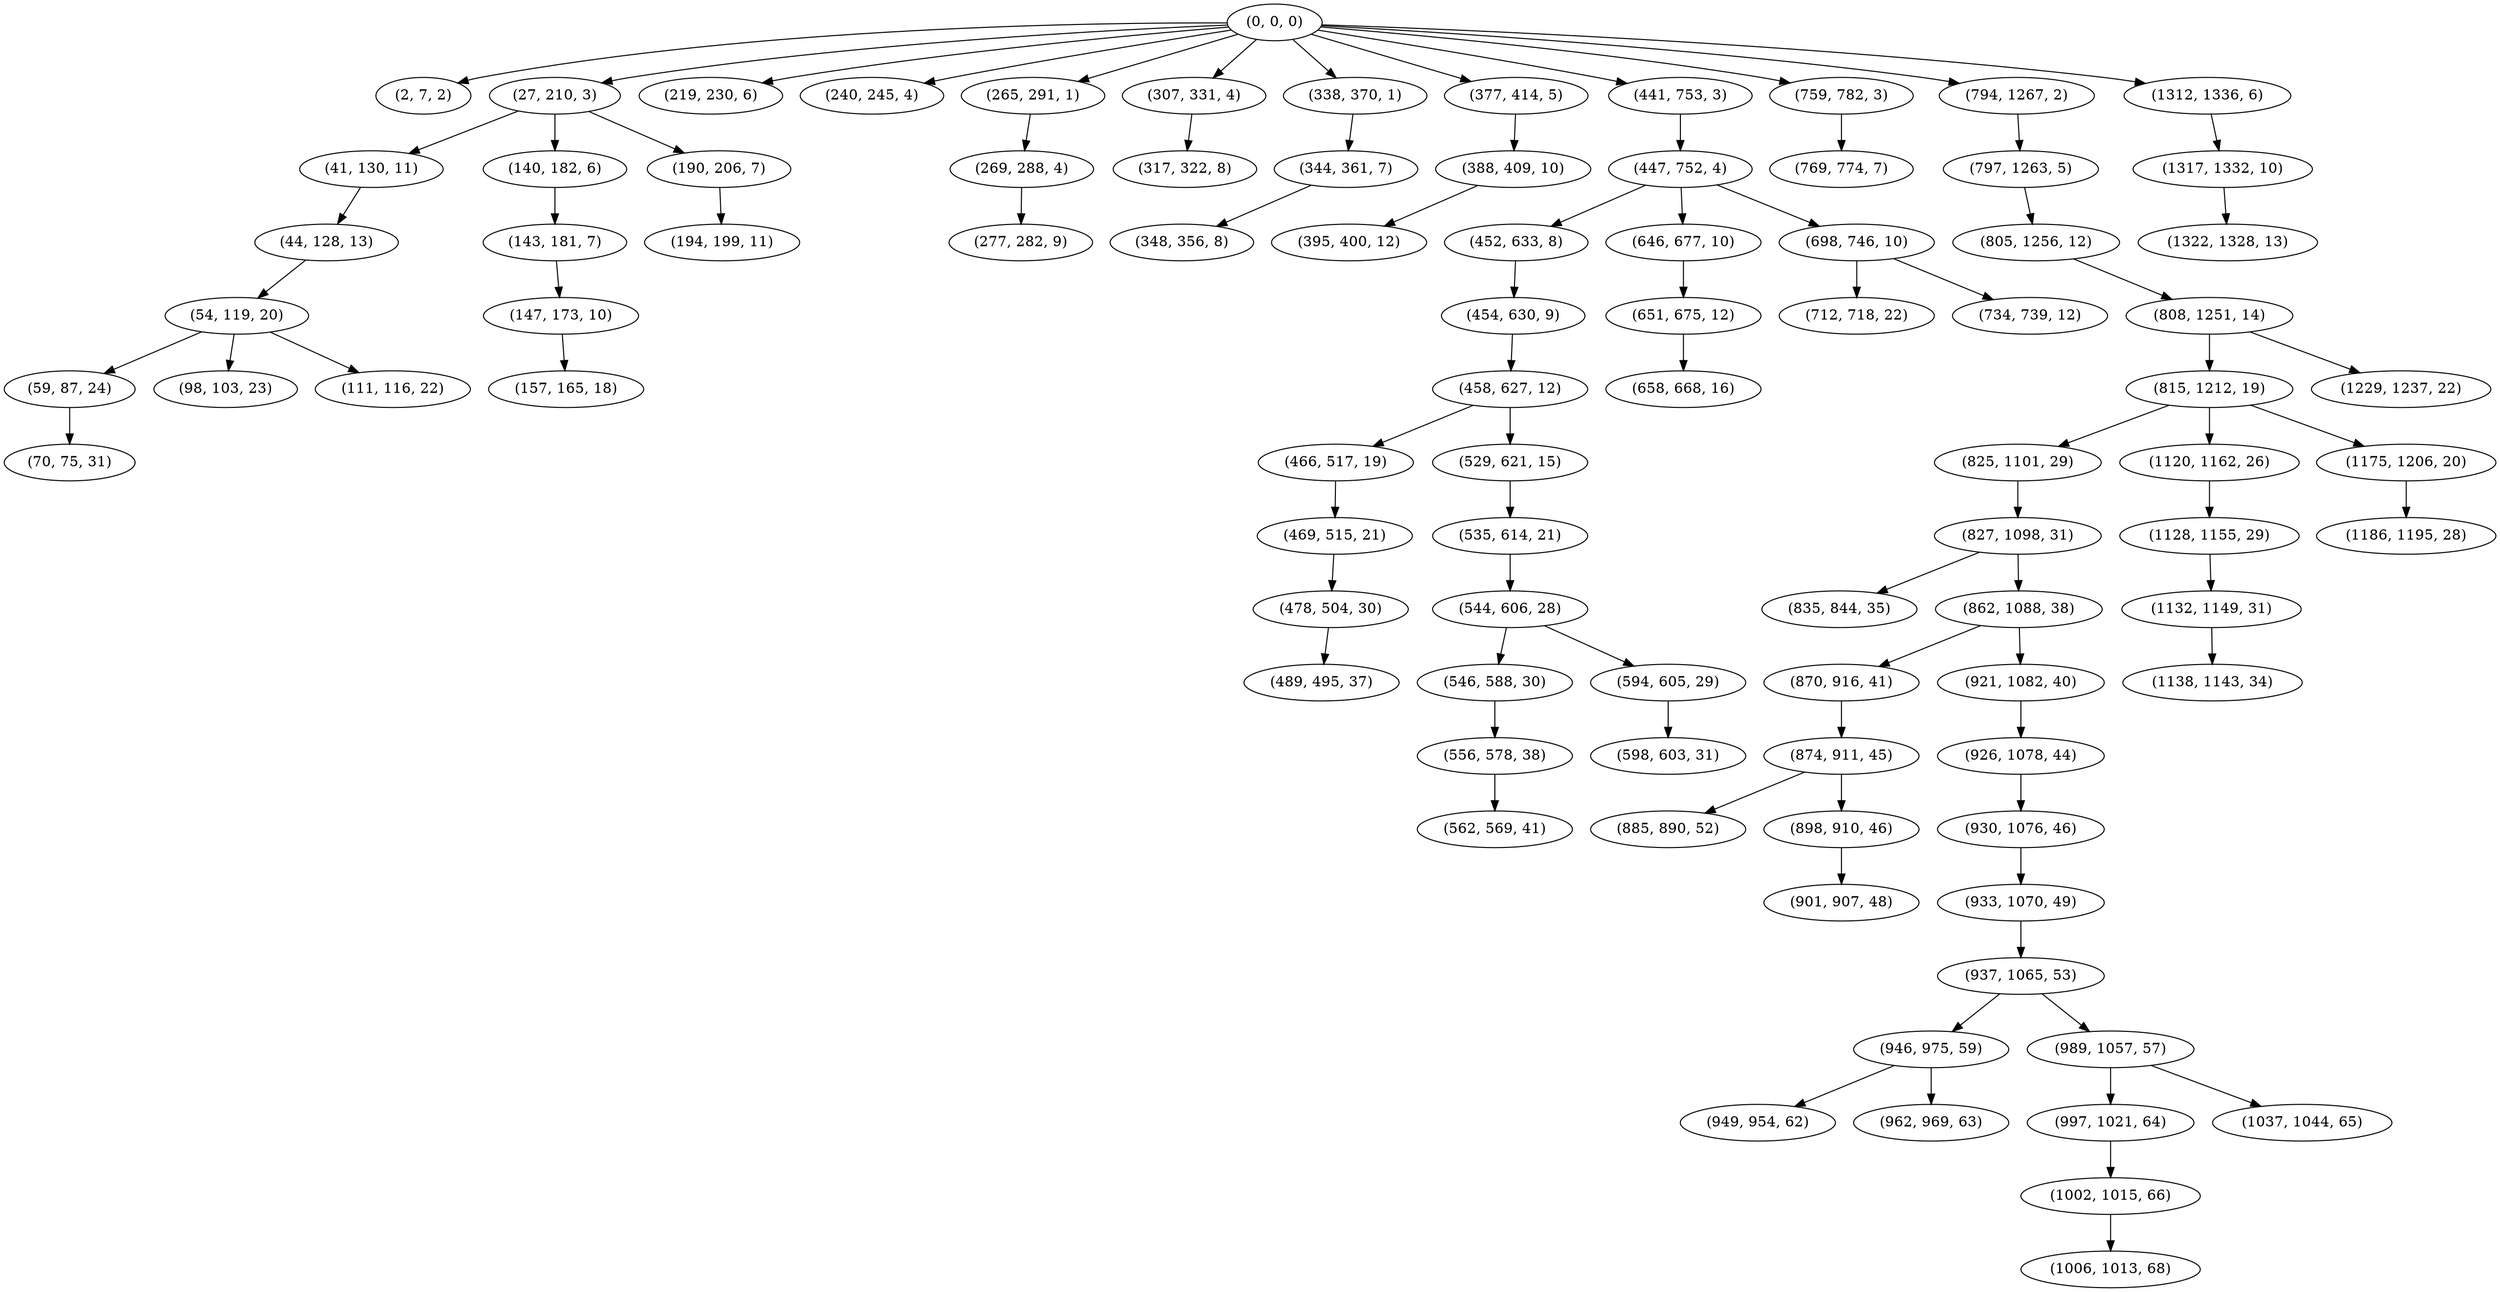 digraph tree {
    "(0, 0, 0)";
    "(2, 7, 2)";
    "(27, 210, 3)";
    "(41, 130, 11)";
    "(44, 128, 13)";
    "(54, 119, 20)";
    "(59, 87, 24)";
    "(70, 75, 31)";
    "(98, 103, 23)";
    "(111, 116, 22)";
    "(140, 182, 6)";
    "(143, 181, 7)";
    "(147, 173, 10)";
    "(157, 165, 18)";
    "(190, 206, 7)";
    "(194, 199, 11)";
    "(219, 230, 6)";
    "(240, 245, 4)";
    "(265, 291, 1)";
    "(269, 288, 4)";
    "(277, 282, 9)";
    "(307, 331, 4)";
    "(317, 322, 8)";
    "(338, 370, 1)";
    "(344, 361, 7)";
    "(348, 356, 8)";
    "(377, 414, 5)";
    "(388, 409, 10)";
    "(395, 400, 12)";
    "(441, 753, 3)";
    "(447, 752, 4)";
    "(452, 633, 8)";
    "(454, 630, 9)";
    "(458, 627, 12)";
    "(466, 517, 19)";
    "(469, 515, 21)";
    "(478, 504, 30)";
    "(489, 495, 37)";
    "(529, 621, 15)";
    "(535, 614, 21)";
    "(544, 606, 28)";
    "(546, 588, 30)";
    "(556, 578, 38)";
    "(562, 569, 41)";
    "(594, 605, 29)";
    "(598, 603, 31)";
    "(646, 677, 10)";
    "(651, 675, 12)";
    "(658, 668, 16)";
    "(698, 746, 10)";
    "(712, 718, 22)";
    "(734, 739, 12)";
    "(759, 782, 3)";
    "(769, 774, 7)";
    "(794, 1267, 2)";
    "(797, 1263, 5)";
    "(805, 1256, 12)";
    "(808, 1251, 14)";
    "(815, 1212, 19)";
    "(825, 1101, 29)";
    "(827, 1098, 31)";
    "(835, 844, 35)";
    "(862, 1088, 38)";
    "(870, 916, 41)";
    "(874, 911, 45)";
    "(885, 890, 52)";
    "(898, 910, 46)";
    "(901, 907, 48)";
    "(921, 1082, 40)";
    "(926, 1078, 44)";
    "(930, 1076, 46)";
    "(933, 1070, 49)";
    "(937, 1065, 53)";
    "(946, 975, 59)";
    "(949, 954, 62)";
    "(962, 969, 63)";
    "(989, 1057, 57)";
    "(997, 1021, 64)";
    "(1002, 1015, 66)";
    "(1006, 1013, 68)";
    "(1037, 1044, 65)";
    "(1120, 1162, 26)";
    "(1128, 1155, 29)";
    "(1132, 1149, 31)";
    "(1138, 1143, 34)";
    "(1175, 1206, 20)";
    "(1186, 1195, 28)";
    "(1229, 1237, 22)";
    "(1312, 1336, 6)";
    "(1317, 1332, 10)";
    "(1322, 1328, 13)";
    "(0, 0, 0)" -> "(2, 7, 2)";
    "(0, 0, 0)" -> "(27, 210, 3)";
    "(0, 0, 0)" -> "(219, 230, 6)";
    "(0, 0, 0)" -> "(240, 245, 4)";
    "(0, 0, 0)" -> "(265, 291, 1)";
    "(0, 0, 0)" -> "(307, 331, 4)";
    "(0, 0, 0)" -> "(338, 370, 1)";
    "(0, 0, 0)" -> "(377, 414, 5)";
    "(0, 0, 0)" -> "(441, 753, 3)";
    "(0, 0, 0)" -> "(759, 782, 3)";
    "(0, 0, 0)" -> "(794, 1267, 2)";
    "(0, 0, 0)" -> "(1312, 1336, 6)";
    "(27, 210, 3)" -> "(41, 130, 11)";
    "(27, 210, 3)" -> "(140, 182, 6)";
    "(27, 210, 3)" -> "(190, 206, 7)";
    "(41, 130, 11)" -> "(44, 128, 13)";
    "(44, 128, 13)" -> "(54, 119, 20)";
    "(54, 119, 20)" -> "(59, 87, 24)";
    "(54, 119, 20)" -> "(98, 103, 23)";
    "(54, 119, 20)" -> "(111, 116, 22)";
    "(59, 87, 24)" -> "(70, 75, 31)";
    "(140, 182, 6)" -> "(143, 181, 7)";
    "(143, 181, 7)" -> "(147, 173, 10)";
    "(147, 173, 10)" -> "(157, 165, 18)";
    "(190, 206, 7)" -> "(194, 199, 11)";
    "(265, 291, 1)" -> "(269, 288, 4)";
    "(269, 288, 4)" -> "(277, 282, 9)";
    "(307, 331, 4)" -> "(317, 322, 8)";
    "(338, 370, 1)" -> "(344, 361, 7)";
    "(344, 361, 7)" -> "(348, 356, 8)";
    "(377, 414, 5)" -> "(388, 409, 10)";
    "(388, 409, 10)" -> "(395, 400, 12)";
    "(441, 753, 3)" -> "(447, 752, 4)";
    "(447, 752, 4)" -> "(452, 633, 8)";
    "(447, 752, 4)" -> "(646, 677, 10)";
    "(447, 752, 4)" -> "(698, 746, 10)";
    "(452, 633, 8)" -> "(454, 630, 9)";
    "(454, 630, 9)" -> "(458, 627, 12)";
    "(458, 627, 12)" -> "(466, 517, 19)";
    "(458, 627, 12)" -> "(529, 621, 15)";
    "(466, 517, 19)" -> "(469, 515, 21)";
    "(469, 515, 21)" -> "(478, 504, 30)";
    "(478, 504, 30)" -> "(489, 495, 37)";
    "(529, 621, 15)" -> "(535, 614, 21)";
    "(535, 614, 21)" -> "(544, 606, 28)";
    "(544, 606, 28)" -> "(546, 588, 30)";
    "(544, 606, 28)" -> "(594, 605, 29)";
    "(546, 588, 30)" -> "(556, 578, 38)";
    "(556, 578, 38)" -> "(562, 569, 41)";
    "(594, 605, 29)" -> "(598, 603, 31)";
    "(646, 677, 10)" -> "(651, 675, 12)";
    "(651, 675, 12)" -> "(658, 668, 16)";
    "(698, 746, 10)" -> "(712, 718, 22)";
    "(698, 746, 10)" -> "(734, 739, 12)";
    "(759, 782, 3)" -> "(769, 774, 7)";
    "(794, 1267, 2)" -> "(797, 1263, 5)";
    "(797, 1263, 5)" -> "(805, 1256, 12)";
    "(805, 1256, 12)" -> "(808, 1251, 14)";
    "(808, 1251, 14)" -> "(815, 1212, 19)";
    "(808, 1251, 14)" -> "(1229, 1237, 22)";
    "(815, 1212, 19)" -> "(825, 1101, 29)";
    "(815, 1212, 19)" -> "(1120, 1162, 26)";
    "(815, 1212, 19)" -> "(1175, 1206, 20)";
    "(825, 1101, 29)" -> "(827, 1098, 31)";
    "(827, 1098, 31)" -> "(835, 844, 35)";
    "(827, 1098, 31)" -> "(862, 1088, 38)";
    "(862, 1088, 38)" -> "(870, 916, 41)";
    "(862, 1088, 38)" -> "(921, 1082, 40)";
    "(870, 916, 41)" -> "(874, 911, 45)";
    "(874, 911, 45)" -> "(885, 890, 52)";
    "(874, 911, 45)" -> "(898, 910, 46)";
    "(898, 910, 46)" -> "(901, 907, 48)";
    "(921, 1082, 40)" -> "(926, 1078, 44)";
    "(926, 1078, 44)" -> "(930, 1076, 46)";
    "(930, 1076, 46)" -> "(933, 1070, 49)";
    "(933, 1070, 49)" -> "(937, 1065, 53)";
    "(937, 1065, 53)" -> "(946, 975, 59)";
    "(937, 1065, 53)" -> "(989, 1057, 57)";
    "(946, 975, 59)" -> "(949, 954, 62)";
    "(946, 975, 59)" -> "(962, 969, 63)";
    "(989, 1057, 57)" -> "(997, 1021, 64)";
    "(989, 1057, 57)" -> "(1037, 1044, 65)";
    "(997, 1021, 64)" -> "(1002, 1015, 66)";
    "(1002, 1015, 66)" -> "(1006, 1013, 68)";
    "(1120, 1162, 26)" -> "(1128, 1155, 29)";
    "(1128, 1155, 29)" -> "(1132, 1149, 31)";
    "(1132, 1149, 31)" -> "(1138, 1143, 34)";
    "(1175, 1206, 20)" -> "(1186, 1195, 28)";
    "(1312, 1336, 6)" -> "(1317, 1332, 10)";
    "(1317, 1332, 10)" -> "(1322, 1328, 13)";
}
